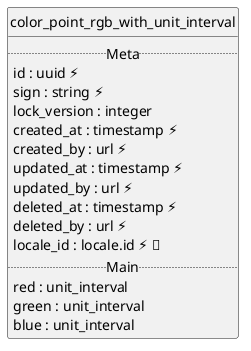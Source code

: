 @startuml uml
skinparam monochrome true
skinparam linetype ortho
hide circle

entity color_point_rgb_with_unit_interval {
  .. Meta ..
  id : uuid ⚡
  sign : string ⚡
  lock_version : integer
  created_at : timestamp ⚡
  created_by : url ⚡
  updated_at : timestamp ⚡
  updated_by : url ⚡
  deleted_at : timestamp ⚡
  deleted_by : url ⚡
  locale_id : locale.id ⚡ 🔑
  .. Main ..
  red : unit_interval
  green : unit_interval
  blue : unit_interval
}

@enduml
